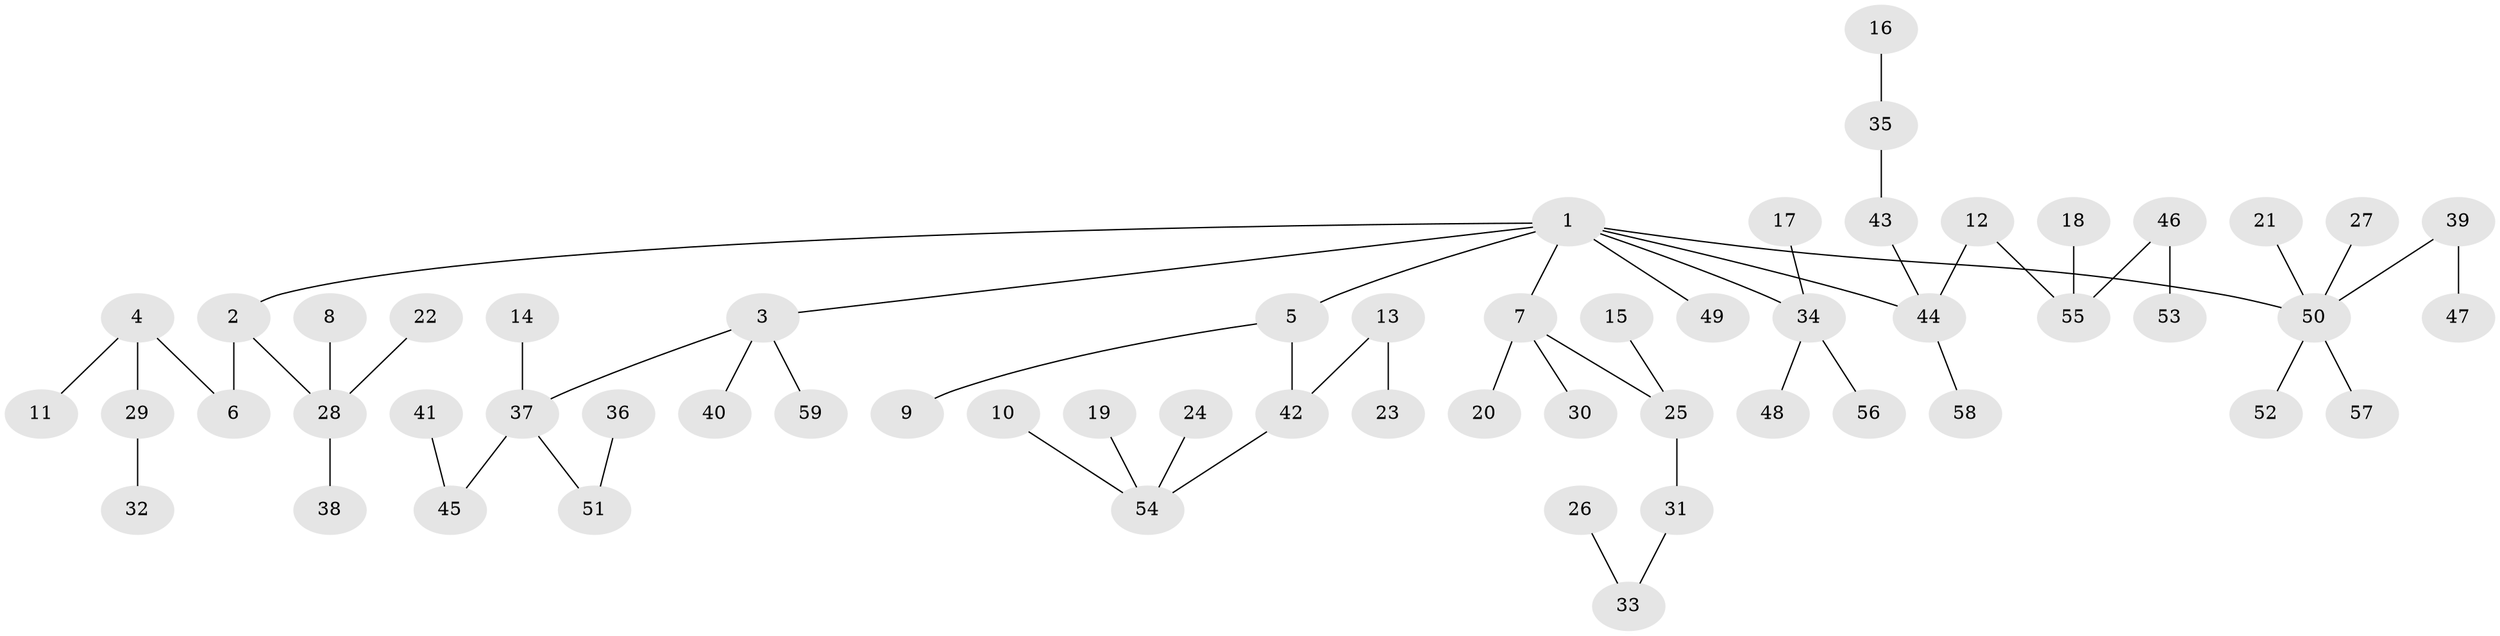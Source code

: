 // original degree distribution, {4: 0.07627118644067797, 3: 0.11016949152542373, 8: 0.00847457627118644, 5: 0.05084745762711865, 2: 0.2288135593220339, 6: 0.00847457627118644, 1: 0.5169491525423728}
// Generated by graph-tools (version 1.1) at 2025/26/03/09/25 03:26:28]
// undirected, 59 vertices, 58 edges
graph export_dot {
graph [start="1"]
  node [color=gray90,style=filled];
  1;
  2;
  3;
  4;
  5;
  6;
  7;
  8;
  9;
  10;
  11;
  12;
  13;
  14;
  15;
  16;
  17;
  18;
  19;
  20;
  21;
  22;
  23;
  24;
  25;
  26;
  27;
  28;
  29;
  30;
  31;
  32;
  33;
  34;
  35;
  36;
  37;
  38;
  39;
  40;
  41;
  42;
  43;
  44;
  45;
  46;
  47;
  48;
  49;
  50;
  51;
  52;
  53;
  54;
  55;
  56;
  57;
  58;
  59;
  1 -- 2 [weight=1.0];
  1 -- 3 [weight=1.0];
  1 -- 5 [weight=1.0];
  1 -- 7 [weight=1.0];
  1 -- 34 [weight=1.0];
  1 -- 44 [weight=1.0];
  1 -- 49 [weight=1.0];
  1 -- 50 [weight=1.0];
  2 -- 6 [weight=1.0];
  2 -- 28 [weight=1.0];
  3 -- 37 [weight=1.0];
  3 -- 40 [weight=1.0];
  3 -- 59 [weight=1.0];
  4 -- 6 [weight=1.0];
  4 -- 11 [weight=1.0];
  4 -- 29 [weight=1.0];
  5 -- 9 [weight=1.0];
  5 -- 42 [weight=1.0];
  7 -- 20 [weight=1.0];
  7 -- 25 [weight=1.0];
  7 -- 30 [weight=1.0];
  8 -- 28 [weight=1.0];
  10 -- 54 [weight=1.0];
  12 -- 44 [weight=1.0];
  12 -- 55 [weight=1.0];
  13 -- 23 [weight=1.0];
  13 -- 42 [weight=1.0];
  14 -- 37 [weight=1.0];
  15 -- 25 [weight=1.0];
  16 -- 35 [weight=1.0];
  17 -- 34 [weight=1.0];
  18 -- 55 [weight=1.0];
  19 -- 54 [weight=1.0];
  21 -- 50 [weight=1.0];
  22 -- 28 [weight=1.0];
  24 -- 54 [weight=1.0];
  25 -- 31 [weight=1.0];
  26 -- 33 [weight=1.0];
  27 -- 50 [weight=1.0];
  28 -- 38 [weight=1.0];
  29 -- 32 [weight=1.0];
  31 -- 33 [weight=1.0];
  34 -- 48 [weight=1.0];
  34 -- 56 [weight=1.0];
  35 -- 43 [weight=1.0];
  36 -- 51 [weight=1.0];
  37 -- 45 [weight=1.0];
  37 -- 51 [weight=1.0];
  39 -- 47 [weight=1.0];
  39 -- 50 [weight=1.0];
  41 -- 45 [weight=1.0];
  42 -- 54 [weight=1.0];
  43 -- 44 [weight=1.0];
  44 -- 58 [weight=1.0];
  46 -- 53 [weight=1.0];
  46 -- 55 [weight=1.0];
  50 -- 52 [weight=1.0];
  50 -- 57 [weight=1.0];
}
